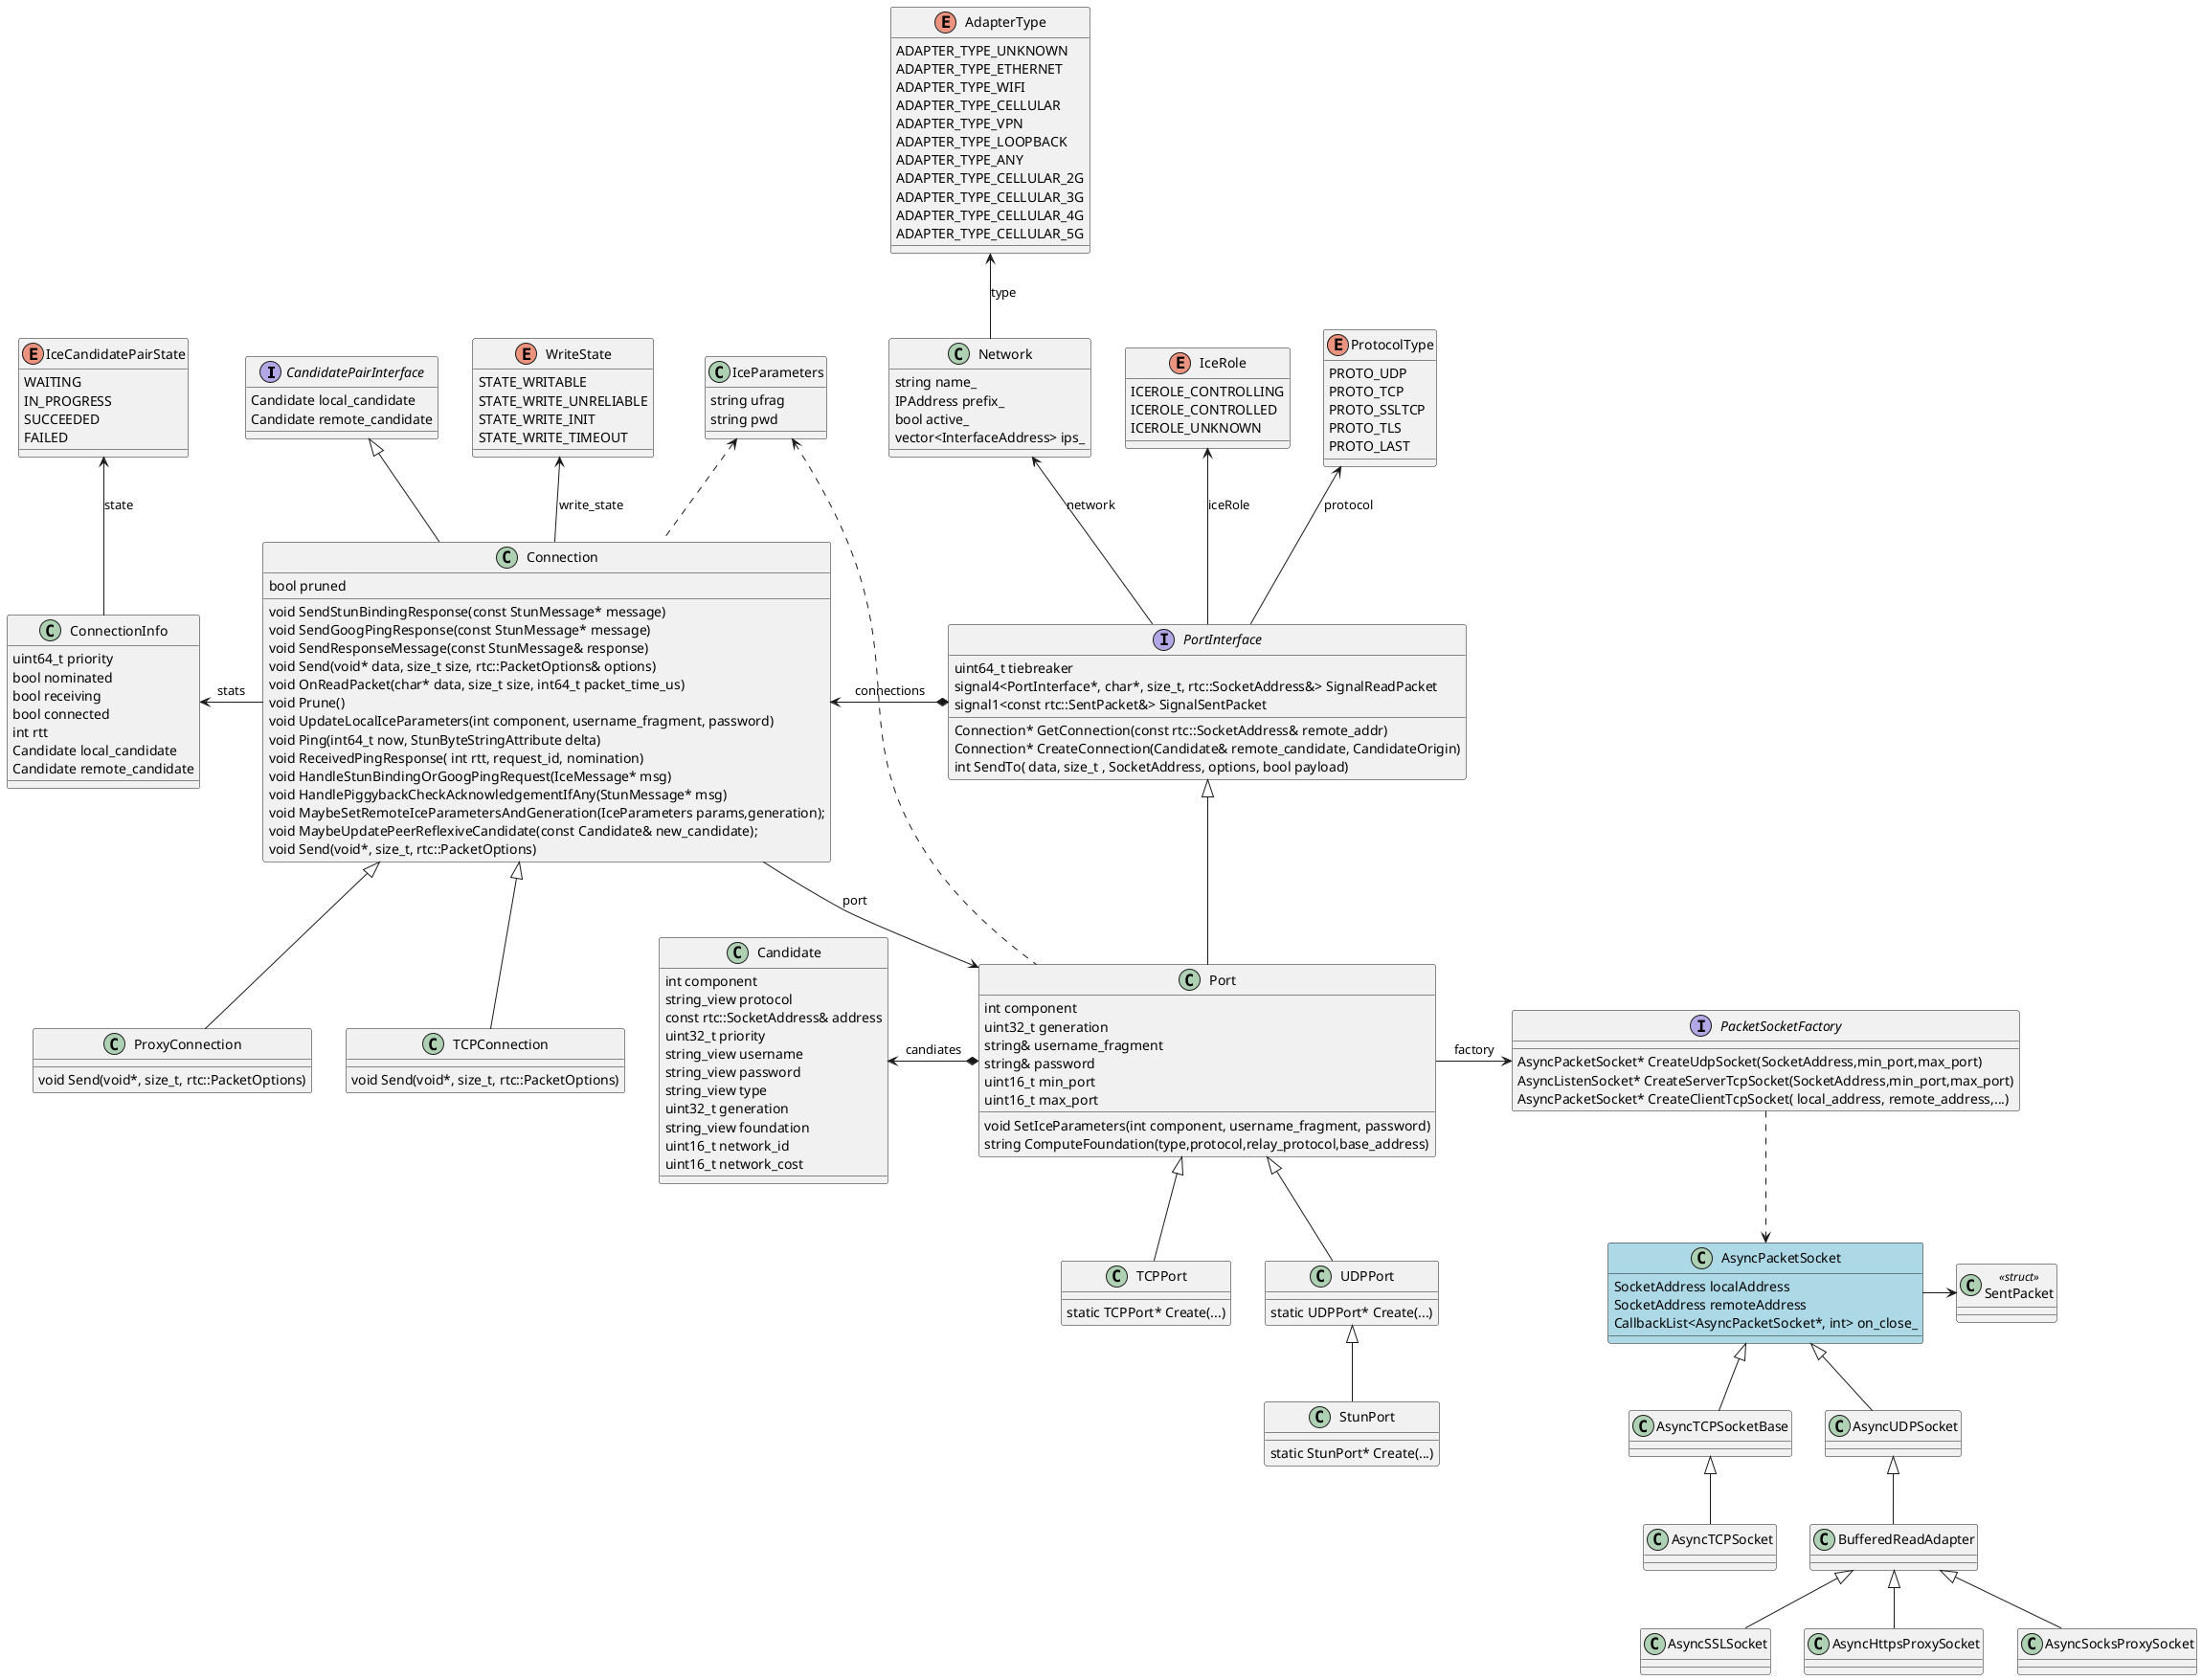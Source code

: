 @startuml ice

interface CandidatePairInterface
{
    {field} Candidate local_candidate
    {field} Candidate remote_candidate
}


enum IceCandidatePairState
{
    WAITING
    IN_PROGRESS
    SUCCEEDED
    FAILED
}

enum WriteState
{
    STATE_WRITABLE
    STATE_WRITE_UNRELIABLE
    STATE_WRITE_INIT
    STATE_WRITE_TIMEOUT
}


class ConnectionInfo
{
    {field} uint64_t priority
    {field} bool nominated
    {field} bool receiving
    {field} bool connected
    {field} int rtt
    {field} Candidate local_candidate
    {field} Candidate remote_candidate
}

class IceParameters
{
    string ufrag
    string pwd
}


class Connection
{
    bool pruned

    void SendStunBindingResponse(const StunMessage* message)
    void SendGoogPingResponse(const StunMessage* message)
    void SendResponseMessage(const StunMessage& response)
    void Send(void* data, size_t size, rtc::PacketOptions& options)
    void OnReadPacket(char* data, size_t size, int64_t packet_time_us)
    void Prune()
    void UpdateLocalIceParameters(int component, username_fragment, password)
    void Ping(int64_t now, StunByteStringAttribute delta)
    void ReceivedPingResponse( int rtt, request_id, nomination)
    void HandleStunBindingOrGoogPingRequest(IceMessage* msg)
    void HandlePiggybackCheckAcknowledgementIfAny(StunMessage* msg)
    void MaybeSetRemoteIceParametersAndGeneration(IceParameters params,generation);
    void MaybeUpdatePeerReflexiveCandidate(const Candidate& new_candidate);
}



class ProxyConnection
{
    void Send(void*, size_t, rtc::PacketOptions)
}

class Connection
{
    void Send(void*, size_t, rtc::PacketOptions)
}

class TCPConnection
{
    void Send(void*, size_t, rtc::PacketOptions)
}

enum IceRole {
    ICEROLE_CONTROLLING
    ICEROLE_CONTROLLED
    ICEROLE_UNKNOWN
}

enum ProtocolType {
  PROTO_UDP
  PROTO_TCP
  PROTO_SSLTCP
  PROTO_TLS
  PROTO_LAST
}

' enum SecurePolicy {

'     SEC_DISABLED
'     SEC_ENABLED
'     SEC_REQUIRED
' }

' enum IceMode {
'     ICEMODE_FULL
'     ICEMODE_LITE
' }

enum AdapterType {
  ADAPTER_TYPE_UNKNOWN 
  ADAPTER_TYPE_ETHERNET 
  ADAPTER_TYPE_WIFI 
  ADAPTER_TYPE_CELLULAR
  ADAPTER_TYPE_VPN
  ADAPTER_TYPE_LOOPBACK 
  ADAPTER_TYPE_ANY
  ADAPTER_TYPE_CELLULAR_2G
  ADAPTER_TYPE_CELLULAR_3G
  ADAPTER_TYPE_CELLULAR_4G
  ADAPTER_TYPE_CELLULAR_5G
}

class Network
{
    string name_
    IPAddress prefix_
    bool active_
    vector<InterfaceAddress> ips_
}

interface PortInterface
{
    uint64_t tiebreaker
    Connection* GetConnection(const rtc::SocketAddress& remote_addr)
    Connection* CreateConnection(Candidate& remote_candidate, CandidateOrigin)
    int SendTo( data, size_t , SocketAddress, options, bool payload)
    signal4<PortInterface*, char*, size_t, rtc::SocketAddress&> SignalReadPacket
    signal1<const rtc::SentPacket&> SignalSentPacket
}

class Port
{
    int component
    uint32_t generation
    string& username_fragment
    string& password
    uint16_t min_port
    uint16_t max_port

    void SetIceParameters(int component, username_fragment, password)
    string ComputeFoundation(type,protocol,relay_protocol,base_address)
}

class UDPPort
{
    static UDPPort* Create(...)
}

class StunPort
{
    static StunPort* Create(...)
}

class TCPPort
{
    static TCPPort* Create(...)
}

class Candidate
{
    int component
    string_view protocol
    const rtc::SocketAddress& address
    uint32_t priority
    string_view username
    string_view password
    string_view type
    uint32_t generation
    string_view foundation
    uint16_t network_id
    uint16_t network_cost
}

' =================================================================
class AsyncPacketSocket #lightblue
{
  SocketAddress localAddress
  SocketAddress remoteAddress
  CallbackList<AsyncPacketSocket*, int> on_close_
}

class SentPacket <<struct>>
{
}

interface PacketSocketFactory 
{
  AsyncPacketSocket* CreateUdpSocket(SocketAddress,min_port,max_port)
  AsyncListenSocket* CreateServerTcpSocket(SocketAddress,min_port,max_port)
  AsyncPacketSocket* CreateClientTcpSocket( local_address, remote_address,...)
}

' =================================================================

IceCandidatePairState <-- ConnectionInfo : state


CandidatePairInterface <|-- Connection
WriteState <-- Connection : write_state
ConnectionInfo <- Connection : stats
IceParameters <.. Connection 
Connection -> Port : port
Connection <-* PortInterface : connections

Connection <|-- ProxyConnection
Connection <|-- TCPConnection

AdapterType <-- Network : type
Network <-- PortInterface : network
IceRole <-- PortInterface : iceRole
ProtocolType <-- PortInterface : protocol
PortInterface <|-- Port
IceParameters <.. Port
Candidate <-* Port  : candiates

Port <|-- UDPPort
Port <|-- TCPPort

UDPPort <|-- StunPort

' =================================================================

Port -> PacketSocketFactory : factory
PacketSocketFactory ..> AsyncPacketSocket
AsyncPacketSocket -> SentPacket

AsyncPacketSocket <|-- AsyncUDPSocket

AsyncUDPSocket <|-- BufferedReadAdapter
BufferedReadAdapter <|-- AsyncSSLSocket
BufferedReadAdapter <|-- AsyncHttpsProxySocket
BufferedReadAdapter <|-- AsyncSocksProxySocket


AsyncPacketSocket <|-- AsyncTCPSocketBase
AsyncTCPSocketBase <|-- AsyncTCPSocket



@enduml